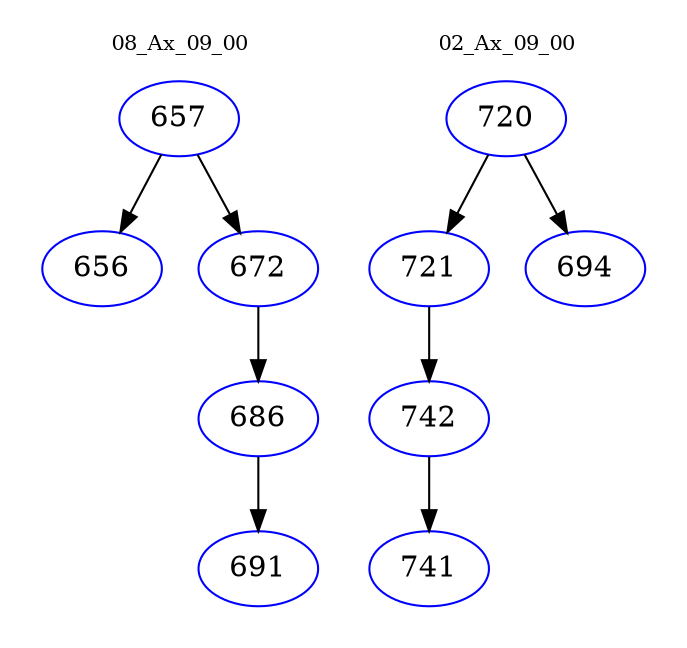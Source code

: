 digraph{
subgraph cluster_0 {
color = white
label = "08_Ax_09_00";
fontsize=10;
T0_657 [label="657", color="blue"]
T0_657 -> T0_656 [color="black"]
T0_656 [label="656", color="blue"]
T0_657 -> T0_672 [color="black"]
T0_672 [label="672", color="blue"]
T0_672 -> T0_686 [color="black"]
T0_686 [label="686", color="blue"]
T0_686 -> T0_691 [color="black"]
T0_691 [label="691", color="blue"]
}
subgraph cluster_1 {
color = white
label = "02_Ax_09_00";
fontsize=10;
T1_720 [label="720", color="blue"]
T1_720 -> T1_721 [color="black"]
T1_721 [label="721", color="blue"]
T1_721 -> T1_742 [color="black"]
T1_742 [label="742", color="blue"]
T1_742 -> T1_741 [color="black"]
T1_741 [label="741", color="blue"]
T1_720 -> T1_694 [color="black"]
T1_694 [label="694", color="blue"]
}
}
